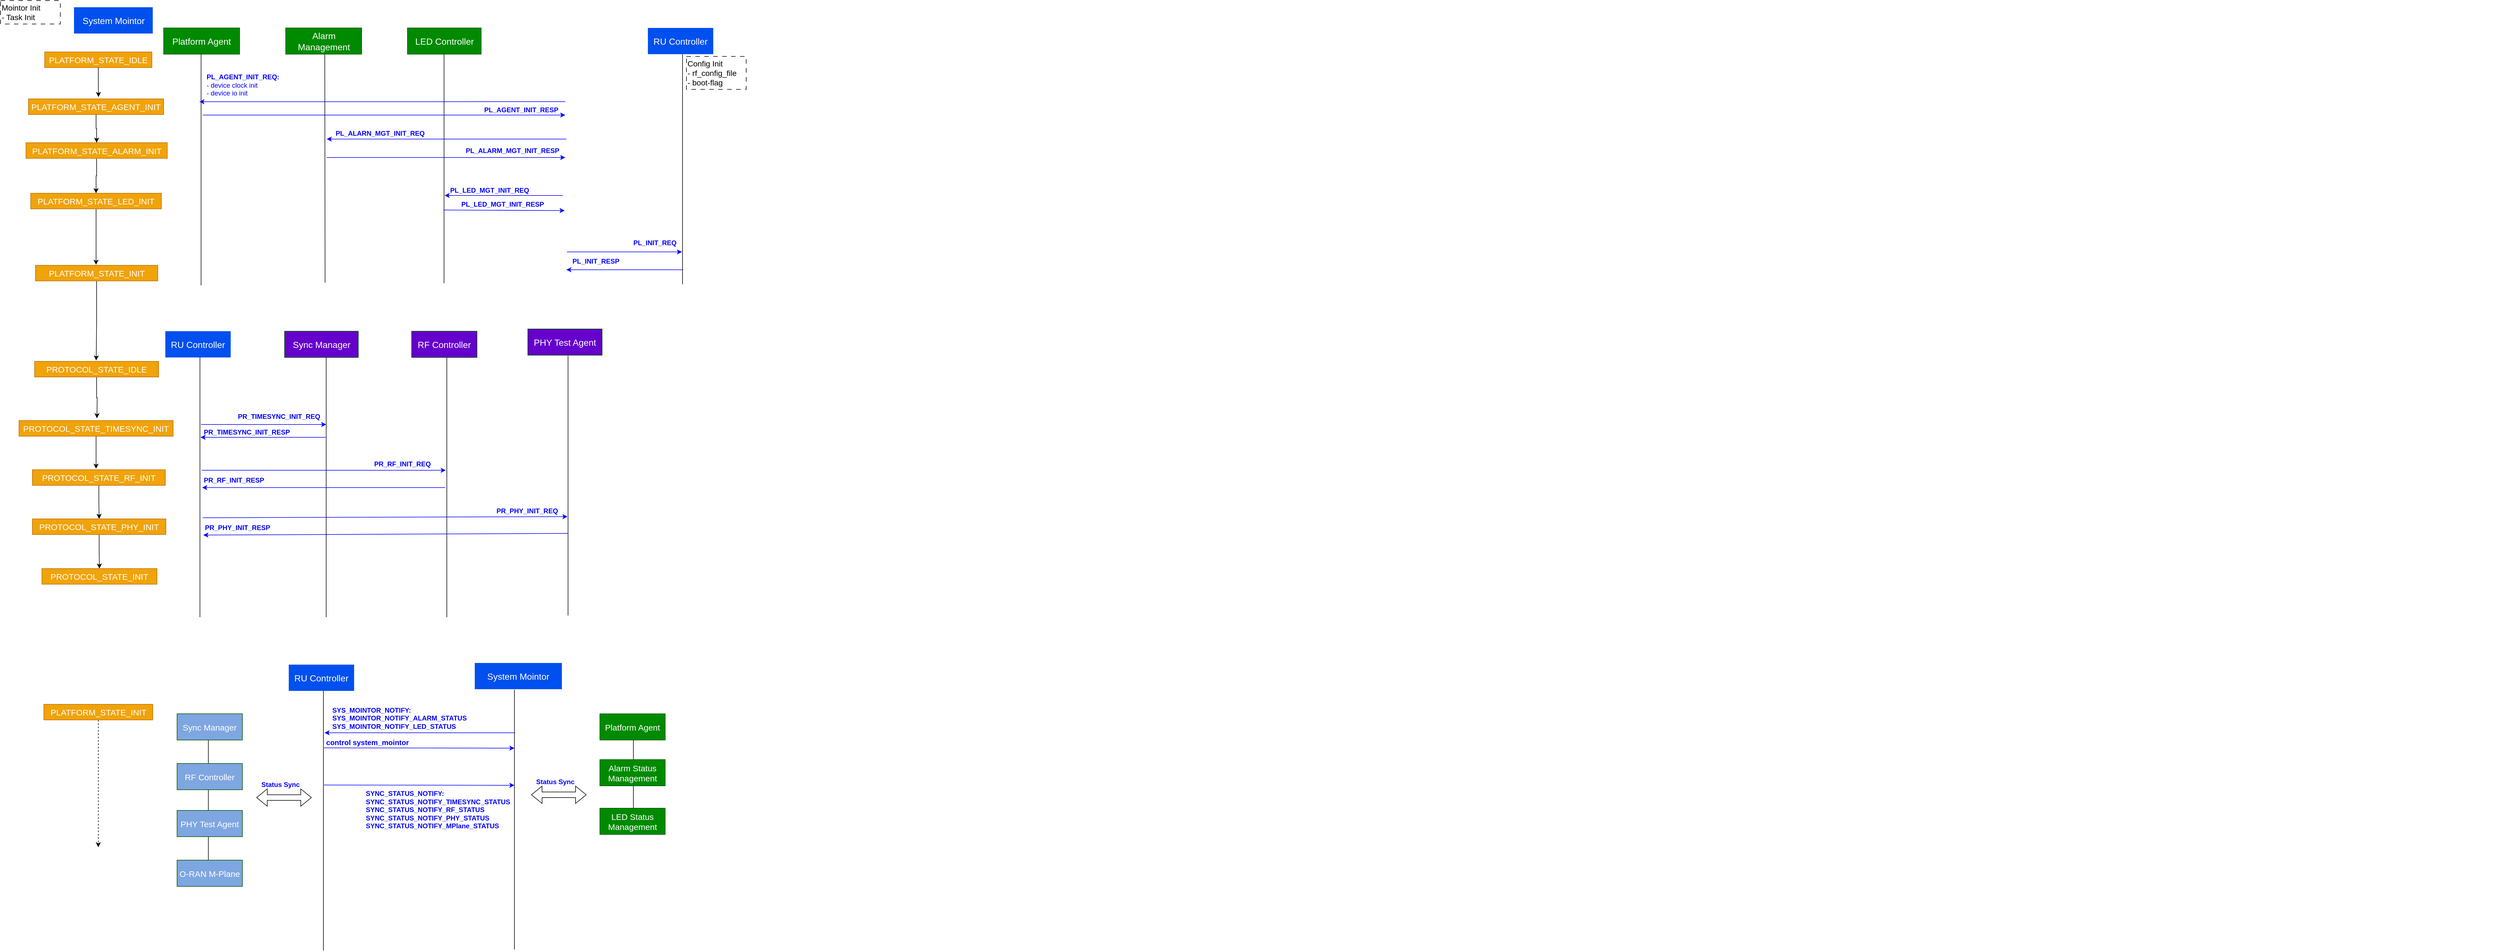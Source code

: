 <mxfile version="26.2.14">
  <diagram id="C5RBs43oDa-KdzZeNtuy" name="Page-1">
    <mxGraphModel dx="1794" dy="725" grid="0" gridSize="10" guides="1" tooltips="1" connect="1" arrows="1" fold="1" page="0" pageScale="1" pageWidth="827" pageHeight="1169" math="0" shadow="0">
      <root>
        <mxCell id="WIyWlLk6GJQsqaUBKTNV-0" />
        <mxCell id="WIyWlLk6GJQsqaUBKTNV-1" parent="WIyWlLk6GJQsqaUBKTNV-0" />
        <mxCell id="R7NFQL8OenFDBhiJxI_t-127" value="" style="endArrow=none;html=1;rounded=0;" edge="1" parent="WIyWlLk6GJQsqaUBKTNV-1">
          <mxGeometry width="50" height="50" relative="1" as="geometry">
            <mxPoint x="1062" y="1514" as="sourcePoint" />
            <mxPoint x="1062" y="1319" as="targetPoint" />
          </mxGeometry>
        </mxCell>
        <mxCell id="R7NFQL8OenFDBhiJxI_t-121" value="" style="endArrow=none;html=1;rounded=0;" edge="1" parent="WIyWlLk6GJQsqaUBKTNV-1">
          <mxGeometry width="50" height="50" relative="1" as="geometry">
            <mxPoint x="301" y="1612" as="sourcePoint" />
            <mxPoint x="301" y="1362" as="targetPoint" />
          </mxGeometry>
        </mxCell>
        <mxCell id="R7NFQL8OenFDBhiJxI_t-0" value="LED Controller" style="rounded=0;whiteSpace=wrap;html=1;fillColor=#008a00;fontColor=#ffffff;strokeColor=#005700;fontSize=16;" vertex="1" parent="WIyWlLk6GJQsqaUBKTNV-1">
          <mxGeometry x="657.5" y="89" width="132" height="47" as="geometry" />
        </mxCell>
        <mxCell id="R7NFQL8OenFDBhiJxI_t-2" value="System Mointor" style="rounded=0;whiteSpace=wrap;html=1;fillColor=#0050ef;fontColor=#ffffff;strokeColor=none;fontSize=16;" vertex="1" parent="WIyWlLk6GJQsqaUBKTNV-1">
          <mxGeometry x="60.5" y="52" width="141" height="47" as="geometry" />
        </mxCell>
        <mxCell id="R7NFQL8OenFDBhiJxI_t-3" value="Alarm Management" style="rounded=0;whiteSpace=wrap;html=1;fillColor=#008a00;fontColor=#ffffff;strokeColor=#005700;fontSize=16;" vertex="1" parent="WIyWlLk6GJQsqaUBKTNV-1">
          <mxGeometry x="439.5" y="89" width="136" height="47" as="geometry" />
        </mxCell>
        <mxCell id="R7NFQL8OenFDBhiJxI_t-4" value="Platform Agent" style="rounded=0;whiteSpace=wrap;html=1;fillColor=#008a00;fontColor=#ffffff;strokeColor=#005700;fontSize=16;" vertex="1" parent="WIyWlLk6GJQsqaUBKTNV-1">
          <mxGeometry x="221" y="89" width="136" height="47" as="geometry" />
        </mxCell>
        <mxCell id="R7NFQL8OenFDBhiJxI_t-5" value="" style="endArrow=none;html=1;rounded=0;" edge="1" parent="WIyWlLk6GJQsqaUBKTNV-1">
          <mxGeometry width="50" height="50" relative="1" as="geometry">
            <mxPoint x="288" y="550" as="sourcePoint" />
            <mxPoint x="288" y="136" as="targetPoint" />
          </mxGeometry>
        </mxCell>
        <mxCell id="R7NFQL8OenFDBhiJxI_t-6" value="" style="endArrow=none;html=1;rounded=0;" edge="1" parent="WIyWlLk6GJQsqaUBKTNV-1">
          <mxGeometry width="50" height="50" relative="1" as="geometry">
            <mxPoint x="510" y="545" as="sourcePoint" />
            <mxPoint x="509.5" y="136" as="targetPoint" />
          </mxGeometry>
        </mxCell>
        <mxCell id="R7NFQL8OenFDBhiJxI_t-7" value="" style="endArrow=none;html=1;rounded=0;" edge="1" parent="WIyWlLk6GJQsqaUBKTNV-1">
          <mxGeometry width="50" height="50" relative="1" as="geometry">
            <mxPoint x="723" y="546" as="sourcePoint" />
            <mxPoint x="723" y="136" as="targetPoint" />
          </mxGeometry>
        </mxCell>
        <mxCell id="R7NFQL8OenFDBhiJxI_t-9" value="&lt;font&gt;PLATFORM_STATE_IDLE&lt;/font&gt;" style="rounded=0;whiteSpace=wrap;html=1;fillColor=#f0a30a;fontColor=#FFFFFF;strokeColor=#BD7000;fontSize=15;" vertex="1" parent="WIyWlLk6GJQsqaUBKTNV-1">
          <mxGeometry x="8" y="132" width="192" height="28" as="geometry" />
        </mxCell>
        <mxCell id="R7NFQL8OenFDBhiJxI_t-11" value="" style="endArrow=classic;html=1;rounded=0;strokeColor=#0000FF;" edge="1" parent="WIyWlLk6GJQsqaUBKTNV-1">
          <mxGeometry width="50" height="50" relative="1" as="geometry">
            <mxPoint x="940" y="221" as="sourcePoint" />
            <mxPoint x="285" y="221.17" as="targetPoint" />
          </mxGeometry>
        </mxCell>
        <mxCell id="R7NFQL8OenFDBhiJxI_t-12" value="PL_AGENT_INIT_RESP" style="text;strokeColor=none;fillColor=none;html=1;fontSize=12;fontStyle=1;verticalAlign=middle;align=left;fontColor=#0000FF;" vertex="1" parent="WIyWlLk6GJQsqaUBKTNV-1">
          <mxGeometry x="793" y="227" width="141" height="17" as="geometry" />
        </mxCell>
        <mxCell id="R7NFQL8OenFDBhiJxI_t-13" value="" style="endArrow=classic;html=1;rounded=0;strokeColor=#0000FF;" edge="1" parent="WIyWlLk6GJQsqaUBKTNV-1">
          <mxGeometry width="50" height="50" relative="1" as="geometry">
            <mxPoint x="291" y="245" as="sourcePoint" />
            <mxPoint x="940" y="245" as="targetPoint" />
          </mxGeometry>
        </mxCell>
        <mxCell id="R7NFQL8OenFDBhiJxI_t-14" value="&lt;div&gt;&lt;br&gt;&lt;/div&gt;PL_AGENT_INIT_REQ:&lt;br&gt;&lt;span style=&quot;font-weight: normal;&quot;&gt;- device clock init&lt;br&gt;- device io init&lt;/span&gt;" style="text;strokeColor=none;fillColor=none;html=1;fontSize=12;fontStyle=1;verticalAlign=middle;align=left;fontColor=#0000FF;" vertex="1" parent="WIyWlLk6GJQsqaUBKTNV-1">
          <mxGeometry x="296" y="160" width="77" height="47" as="geometry" />
        </mxCell>
        <mxCell id="R7NFQL8OenFDBhiJxI_t-16" value="" style="endArrow=classic;html=1;rounded=0;strokeColor=#0000FF;" edge="1" parent="WIyWlLk6GJQsqaUBKTNV-1">
          <mxGeometry width="50" height="50" relative="1" as="geometry">
            <mxPoint x="942" y="288" as="sourcePoint" />
            <mxPoint x="513" y="288" as="targetPoint" />
          </mxGeometry>
        </mxCell>
        <mxCell id="R7NFQL8OenFDBhiJxI_t-17" value="" style="endArrow=classic;html=1;rounded=0;strokeColor=#0000FF;" edge="1" parent="WIyWlLk6GJQsqaUBKTNV-1">
          <mxGeometry width="50" height="50" relative="1" as="geometry">
            <mxPoint x="513" y="321" as="sourcePoint" />
            <mxPoint x="940" y="321" as="targetPoint" />
          </mxGeometry>
        </mxCell>
        <mxCell id="R7NFQL8OenFDBhiJxI_t-18" value="PL_ALARN_MGT_INIT_REQ" style="text;strokeColor=none;fillColor=none;html=1;fontSize=12;fontStyle=1;verticalAlign=middle;align=left;fontColor=#0000FF;" vertex="1" parent="WIyWlLk6GJQsqaUBKTNV-1">
          <mxGeometry x="527" y="264" width="191" height="28" as="geometry" />
        </mxCell>
        <mxCell id="R7NFQL8OenFDBhiJxI_t-19" value="PL_ALARM_MGT_INIT_RESP" style="text;strokeColor=none;fillColor=none;html=1;fontSize=12;fontStyle=1;verticalAlign=middle;align=left;fontColor=#0000FF;" vertex="1" parent="WIyWlLk6GJQsqaUBKTNV-1">
          <mxGeometry x="760" y="300" width="170" height="17" as="geometry" />
        </mxCell>
        <mxCell id="R7NFQL8OenFDBhiJxI_t-22" value="" style="endArrow=classic;html=1;rounded=0;strokeColor=#0000FF;" edge="1" parent="WIyWlLk6GJQsqaUBKTNV-1">
          <mxGeometry width="50" height="50" relative="1" as="geometry">
            <mxPoint x="936" y="389" as="sourcePoint" />
            <mxPoint x="724" y="389" as="targetPoint" />
          </mxGeometry>
        </mxCell>
        <mxCell id="R7NFQL8OenFDBhiJxI_t-23" value="" style="endArrow=classic;html=1;rounded=0;strokeColor=#0000FF;" edge="1" parent="WIyWlLk6GJQsqaUBKTNV-1">
          <mxGeometry width="50" height="50" relative="1" as="geometry">
            <mxPoint x="722" y="415" as="sourcePoint" />
            <mxPoint x="939" y="416" as="targetPoint" />
          </mxGeometry>
        </mxCell>
        <mxCell id="R7NFQL8OenFDBhiJxI_t-24" value="PL_LED_MGT_INIT_REQ" style="text;strokeColor=none;fillColor=none;html=1;fontSize=12;fontStyle=1;verticalAlign=middle;align=left;fontColor=#0000FF;" vertex="1" parent="WIyWlLk6GJQsqaUBKTNV-1">
          <mxGeometry x="732" y="366" width="191" height="28" as="geometry" />
        </mxCell>
        <mxCell id="R7NFQL8OenFDBhiJxI_t-25" value="PL_LED_MGT_INIT_RESP" style="text;strokeColor=none;fillColor=none;html=1;fontSize=12;fontStyle=1;verticalAlign=middle;align=left;fontColor=#0000FF;" vertex="1" parent="WIyWlLk6GJQsqaUBKTNV-1">
          <mxGeometry x="751.5" y="396" width="170" height="17" as="geometry" />
        </mxCell>
        <mxCell id="R7NFQL8OenFDBhiJxI_t-148" style="edgeStyle=orthogonalEdgeStyle;rounded=0;orthogonalLoop=1;jettySize=auto;html=1;exitX=0.5;exitY=1;exitDx=0;exitDy=0;entryX=0.5;entryY=0;entryDx=0;entryDy=0;" edge="1" parent="WIyWlLk6GJQsqaUBKTNV-1" source="R7NFQL8OenFDBhiJxI_t-26" target="R7NFQL8OenFDBhiJxI_t-27">
          <mxGeometry relative="1" as="geometry" />
        </mxCell>
        <mxCell id="R7NFQL8OenFDBhiJxI_t-26" value="&lt;font&gt;PLATFORM_STATE_ALARM_INIT&lt;/font&gt;" style="rounded=0;whiteSpace=wrap;html=1;fillColor=#f0a30a;fontColor=#FFFFFF;strokeColor=#BD7000;fontSize=15;" vertex="1" parent="WIyWlLk6GJQsqaUBKTNV-1">
          <mxGeometry x="-25.5" y="294.5" width="253" height="28" as="geometry" />
        </mxCell>
        <mxCell id="R7NFQL8OenFDBhiJxI_t-149" style="edgeStyle=orthogonalEdgeStyle;rounded=0;orthogonalLoop=1;jettySize=auto;html=1;exitX=0.5;exitY=1;exitDx=0;exitDy=0;" edge="1" parent="WIyWlLk6GJQsqaUBKTNV-1" source="R7NFQL8OenFDBhiJxI_t-27">
          <mxGeometry relative="1" as="geometry">
            <mxPoint x="100" y="513.051" as="targetPoint" />
          </mxGeometry>
        </mxCell>
        <mxCell id="R7NFQL8OenFDBhiJxI_t-27" value="&lt;font&gt;PLATFORM_STATE_LED_INIT&lt;/font&gt;" style="rounded=0;whiteSpace=wrap;html=1;fillColor=#f0a30a;fontColor=#FFFFFF;strokeColor=#BD7000;fontSize=15;" vertex="1" parent="WIyWlLk6GJQsqaUBKTNV-1">
          <mxGeometry x="-17" y="385" width="234" height="28" as="geometry" />
        </mxCell>
        <mxCell id="R7NFQL8OenFDBhiJxI_t-29" value="RU Controller" style="rounded=0;whiteSpace=wrap;html=1;fillColor=#0050ef;fontColor=#ffffff;strokeColor=none;fontSize=16;" vertex="1" parent="WIyWlLk6GJQsqaUBKTNV-1">
          <mxGeometry x="1088" y="89" width="117" height="47" as="geometry" />
        </mxCell>
        <mxCell id="R7NFQL8OenFDBhiJxI_t-153" style="edgeStyle=orthogonalEdgeStyle;rounded=0;orthogonalLoop=1;jettySize=auto;html=1;exitX=0.5;exitY=1;exitDx=0;exitDy=0;" edge="1" parent="WIyWlLk6GJQsqaUBKTNV-1" source="R7NFQL8OenFDBhiJxI_t-30">
          <mxGeometry relative="1" as="geometry">
            <mxPoint x="100" y="878.18" as="targetPoint" />
          </mxGeometry>
        </mxCell>
        <mxCell id="R7NFQL8OenFDBhiJxI_t-30" value="&lt;font&gt;PROTOCOL_STATE_TIMESYNC_INIT&lt;/font&gt;" style="rounded=0;whiteSpace=wrap;html=1;fillColor=#f0a30a;fontColor=#FFFFFF;strokeColor=#BD7000;fontSize=15;" vertex="1" parent="WIyWlLk6GJQsqaUBKTNV-1">
          <mxGeometry x="-38" y="792" width="276" height="28" as="geometry" />
        </mxCell>
        <mxCell id="R7NFQL8OenFDBhiJxI_t-32" value="" style="endArrow=classic;html=1;rounded=0;strokeColor=#0000FF;" edge="1" parent="WIyWlLk6GJQsqaUBKTNV-1">
          <mxGeometry width="50" height="50" relative="1" as="geometry">
            <mxPoint x="943" y="490" as="sourcePoint" />
            <mxPoint x="1149" y="490" as="targetPoint" />
          </mxGeometry>
        </mxCell>
        <mxCell id="R7NFQL8OenFDBhiJxI_t-33" value="" style="endArrow=none;html=1;rounded=0;" edge="1" parent="WIyWlLk6GJQsqaUBKTNV-1">
          <mxGeometry width="50" height="50" relative="1" as="geometry">
            <mxPoint x="1150" y="548" as="sourcePoint" />
            <mxPoint x="1150" y="136" as="targetPoint" />
          </mxGeometry>
        </mxCell>
        <mxCell id="R7NFQL8OenFDBhiJxI_t-34" value="PL_INIT_REQ" style="text;strokeColor=none;fillColor=none;html=1;fontSize=12;fontStyle=1;verticalAlign=middle;align=left;fontColor=#0000FF;" vertex="1" parent="WIyWlLk6GJQsqaUBKTNV-1">
          <mxGeometry x="1060" y="467" width="106" height="14" as="geometry" />
        </mxCell>
        <mxCell id="R7NFQL8OenFDBhiJxI_t-36" value="" style="endArrow=classic;html=1;rounded=0;strokeColor=#0000FF;" edge="1" parent="WIyWlLk6GJQsqaUBKTNV-1">
          <mxGeometry width="50" height="50" relative="1" as="geometry">
            <mxPoint x="1151" y="522" as="sourcePoint" />
            <mxPoint x="942" y="522" as="targetPoint" />
          </mxGeometry>
        </mxCell>
        <mxCell id="R7NFQL8OenFDBhiJxI_t-37" value="PL_INIT_RESP" style="text;strokeColor=none;fillColor=none;html=1;fontSize=12;fontStyle=1;verticalAlign=middle;align=left;fontColor=#0000FF;" vertex="1" parent="WIyWlLk6GJQsqaUBKTNV-1">
          <mxGeometry x="951" y="500" width="106" height="14" as="geometry" />
        </mxCell>
        <mxCell id="R7NFQL8OenFDBhiJxI_t-38" value="RU Controller" style="rounded=0;whiteSpace=wrap;html=1;fillColor=#0050ef;fontColor=#ffffff;strokeColor=none;fontSize=16;" vertex="1" parent="WIyWlLk6GJQsqaUBKTNV-1">
          <mxGeometry x="224" y="632" width="117" height="47" as="geometry" />
        </mxCell>
        <mxCell id="R7NFQL8OenFDBhiJxI_t-39" value="" style="endArrow=none;html=1;rounded=0;" edge="1" parent="WIyWlLk6GJQsqaUBKTNV-1">
          <mxGeometry width="50" height="50" relative="1" as="geometry">
            <mxPoint x="286" y="1144" as="sourcePoint" />
            <mxPoint x="286" y="679" as="targetPoint" />
          </mxGeometry>
        </mxCell>
        <mxCell id="R7NFQL8OenFDBhiJxI_t-44" value="Sync Manager" style="rounded=0;whiteSpace=wrap;html=1;fillColor=#6600CC;fontColor=#ffffff;strokeColor=#005700;fontSize=16;" vertex="1" parent="WIyWlLk6GJQsqaUBKTNV-1">
          <mxGeometry x="437.5" y="632" width="132" height="47" as="geometry" />
        </mxCell>
        <mxCell id="R7NFQL8OenFDBhiJxI_t-45" value="" style="endArrow=none;html=1;rounded=0;" edge="1" parent="WIyWlLk6GJQsqaUBKTNV-1">
          <mxGeometry width="50" height="50" relative="1" as="geometry">
            <mxPoint x="512" y="1144" as="sourcePoint" />
            <mxPoint x="512" y="679" as="targetPoint" />
          </mxGeometry>
        </mxCell>
        <mxCell id="R7NFQL8OenFDBhiJxI_t-47" value="RF Controller" style="rounded=0;whiteSpace=wrap;html=1;fillColor=#6600CC;fontColor=#ffffff;strokeColor=#005700;fontSize=16;" vertex="1" parent="WIyWlLk6GJQsqaUBKTNV-1">
          <mxGeometry x="665" y="632" width="117" height="47" as="geometry" />
        </mxCell>
        <mxCell id="R7NFQL8OenFDBhiJxI_t-48" value="" style="endArrow=none;html=1;rounded=0;" edge="1" parent="WIyWlLk6GJQsqaUBKTNV-1">
          <mxGeometry width="50" height="50" relative="1" as="geometry">
            <mxPoint x="728" y="1144" as="sourcePoint" />
            <mxPoint x="728" y="679" as="targetPoint" />
          </mxGeometry>
        </mxCell>
        <mxCell id="R7NFQL8OenFDBhiJxI_t-51" value="PHY Test Agent" style="rounded=0;whiteSpace=wrap;html=1;fillColor=#6600CC;fontColor=#ffffff;strokeColor=#005700;fontSize=16;" vertex="1" parent="WIyWlLk6GJQsqaUBKTNV-1">
          <mxGeometry x="873" y="628" width="133" height="47" as="geometry" />
        </mxCell>
        <mxCell id="R7NFQL8OenFDBhiJxI_t-52" value="" style="endArrow=none;html=1;rounded=0;" edge="1" parent="WIyWlLk6GJQsqaUBKTNV-1">
          <mxGeometry width="50" height="50" relative="1" as="geometry">
            <mxPoint x="945" y="1141" as="sourcePoint" />
            <mxPoint x="945" y="676" as="targetPoint" />
          </mxGeometry>
        </mxCell>
        <mxCell id="R7NFQL8OenFDBhiJxI_t-53" value="System Mointor" style="rounded=0;whiteSpace=wrap;html=1;fillColor=#0050ef;fontColor=#ffffff;strokeColor=none;fontSize=16;" vertex="1" parent="WIyWlLk6GJQsqaUBKTNV-1">
          <mxGeometry x="778" y="1226" width="156" height="47" as="geometry" />
        </mxCell>
        <mxCell id="R7NFQL8OenFDBhiJxI_t-54" value="" style="endArrow=classic;html=1;rounded=0;strokeColor=#0000FF;" edge="1" parent="WIyWlLk6GJQsqaUBKTNV-1">
          <mxGeometry width="50" height="50" relative="1" as="geometry">
            <mxPoint x="288" y="799" as="sourcePoint" />
            <mxPoint x="512" y="799" as="targetPoint" />
          </mxGeometry>
        </mxCell>
        <mxCell id="R7NFQL8OenFDBhiJxI_t-55" value="PR_TIMESYNC_INIT_REQ" style="text;strokeColor=none;fillColor=none;html=1;fontSize=12;fontStyle=1;verticalAlign=middle;align=left;fontColor=#0000FF;" vertex="1" parent="WIyWlLk6GJQsqaUBKTNV-1">
          <mxGeometry x="352" y="771" width="191" height="28" as="geometry" />
        </mxCell>
        <mxCell id="R7NFQL8OenFDBhiJxI_t-143" style="edgeStyle=orthogonalEdgeStyle;rounded=0;orthogonalLoop=1;jettySize=auto;html=1;exitX=0.5;exitY=1;exitDx=0;exitDy=0;" edge="1" parent="WIyWlLk6GJQsqaUBKTNV-1" source="R7NFQL8OenFDBhiJxI_t-56">
          <mxGeometry relative="1" as="geometry">
            <mxPoint x="100.235" y="684.412" as="targetPoint" />
          </mxGeometry>
        </mxCell>
        <mxCell id="R7NFQL8OenFDBhiJxI_t-56" value="&lt;font&gt;PLATFORM_STATE_INIT&lt;/font&gt;" style="rounded=0;whiteSpace=wrap;html=1;fillColor=#f0a30a;fontColor=#FFFFFF;strokeColor=#BD7000;fontSize=15;" vertex="1" parent="WIyWlLk6GJQsqaUBKTNV-1">
          <mxGeometry x="-8.5" y="514" width="219" height="28" as="geometry" />
        </mxCell>
        <mxCell id="R7NFQL8OenFDBhiJxI_t-60" value="" style="endArrow=classic;html=1;rounded=0;strokeColor=#0000FF;" edge="1" parent="WIyWlLk6GJQsqaUBKTNV-1">
          <mxGeometry width="50" height="50" relative="1" as="geometry">
            <mxPoint x="511" y="822" as="sourcePoint" />
            <mxPoint x="287" y="822" as="targetPoint" />
          </mxGeometry>
        </mxCell>
        <mxCell id="R7NFQL8OenFDBhiJxI_t-61" value="PR_TIMESYNC_INIT_RESP" style="text;strokeColor=none;fillColor=none;html=1;fontSize=12;fontStyle=1;verticalAlign=middle;align=left;fontColor=#0000FF;" vertex="1" parent="WIyWlLk6GJQsqaUBKTNV-1">
          <mxGeometry x="291" y="799" width="191" height="28" as="geometry" />
        </mxCell>
        <mxCell id="R7NFQL8OenFDBhiJxI_t-66" value="" style="endArrow=classic;html=1;rounded=0;strokeColor=#0000FF;" edge="1" parent="WIyWlLk6GJQsqaUBKTNV-1">
          <mxGeometry width="50" height="50" relative="1" as="geometry">
            <mxPoint x="289" y="881" as="sourcePoint" />
            <mxPoint x="726" y="881" as="targetPoint" />
          </mxGeometry>
        </mxCell>
        <mxCell id="R7NFQL8OenFDBhiJxI_t-67" value="PR_RF_INIT_REQ" style="text;strokeColor=none;fillColor=none;html=1;fontSize=12;fontStyle=1;verticalAlign=middle;align=left;fontColor=#0000FF;" vertex="1" parent="WIyWlLk6GJQsqaUBKTNV-1">
          <mxGeometry x="596" y="862" width="114" height="15" as="geometry" />
        </mxCell>
        <mxCell id="R7NFQL8OenFDBhiJxI_t-68" value="" style="endArrow=classic;html=1;rounded=0;strokeColor=#0000FF;" edge="1" parent="WIyWlLk6GJQsqaUBKTNV-1">
          <mxGeometry width="50" height="50" relative="1" as="geometry">
            <mxPoint x="725" y="912" as="sourcePoint" />
            <mxPoint x="290" y="912" as="targetPoint" />
          </mxGeometry>
        </mxCell>
        <mxCell id="R7NFQL8OenFDBhiJxI_t-69" value="PR_RF_INIT_RESP" style="text;strokeColor=none;fillColor=none;html=1;fontSize=12;fontStyle=1;verticalAlign=middle;align=left;fontColor=#0000FF;" vertex="1" parent="WIyWlLk6GJQsqaUBKTNV-1">
          <mxGeometry x="291" y="885" width="191" height="28" as="geometry" />
        </mxCell>
        <mxCell id="R7NFQL8OenFDBhiJxI_t-154" style="edgeStyle=orthogonalEdgeStyle;rounded=0;orthogonalLoop=1;jettySize=auto;html=1;exitX=0.5;exitY=1;exitDx=0;exitDy=0;entryX=0.5;entryY=0;entryDx=0;entryDy=0;" edge="1" parent="WIyWlLk6GJQsqaUBKTNV-1" source="R7NFQL8OenFDBhiJxI_t-70" target="R7NFQL8OenFDBhiJxI_t-71">
          <mxGeometry relative="1" as="geometry" />
        </mxCell>
        <mxCell id="R7NFQL8OenFDBhiJxI_t-70" value="&lt;font&gt;PROTOCOL_STATE_RF_INIT&lt;/font&gt;" style="rounded=0;whiteSpace=wrap;html=1;fillColor=#f0a30a;fontColor=#FFFFFF;strokeColor=#BD7000;fontSize=15;" vertex="1" parent="WIyWlLk6GJQsqaUBKTNV-1">
          <mxGeometry x="-14" y="880" width="238" height="28" as="geometry" />
        </mxCell>
        <mxCell id="R7NFQL8OenFDBhiJxI_t-88" style="edgeStyle=orthogonalEdgeStyle;rounded=0;orthogonalLoop=1;jettySize=auto;html=1;exitX=0.5;exitY=1;exitDx=0;exitDy=0;entryX=0.5;entryY=0;entryDx=0;entryDy=0;" edge="1" parent="WIyWlLk6GJQsqaUBKTNV-1" source="R7NFQL8OenFDBhiJxI_t-71" target="R7NFQL8OenFDBhiJxI_t-83">
          <mxGeometry relative="1" as="geometry" />
        </mxCell>
        <mxCell id="R7NFQL8OenFDBhiJxI_t-71" value="&lt;font&gt;PROTOCOL_STATE_PHY_INIT&lt;/font&gt;" style="rounded=0;whiteSpace=wrap;html=1;fillColor=#f0a30a;fontColor=#FFFFFF;strokeColor=#BD7000;fontSize=15;" vertex="1" parent="WIyWlLk6GJQsqaUBKTNV-1">
          <mxGeometry x="-14" y="968" width="239" height="28" as="geometry" />
        </mxCell>
        <mxCell id="R7NFQL8OenFDBhiJxI_t-150" style="edgeStyle=orthogonalEdgeStyle;rounded=0;orthogonalLoop=1;jettySize=auto;html=1;exitX=0.5;exitY=1;exitDx=0;exitDy=0;entryX=0.5;entryY=0;entryDx=0;entryDy=0;" edge="1" parent="WIyWlLk6GJQsqaUBKTNV-1" source="R7NFQL8OenFDBhiJxI_t-72" target="R7NFQL8OenFDBhiJxI_t-26">
          <mxGeometry relative="1" as="geometry" />
        </mxCell>
        <mxCell id="R7NFQL8OenFDBhiJxI_t-72" value="&lt;font&gt;PLATFORM_STATE_AGENT_INIT&lt;/font&gt;" style="rounded=0;whiteSpace=wrap;html=1;fillColor=#f0a30a;fontColor=#FFFFFF;strokeColor=#BD7000;fontSize=15;" vertex="1" parent="WIyWlLk6GJQsqaUBKTNV-1">
          <mxGeometry x="-21" y="216" width="242" height="28" as="geometry" />
        </mxCell>
        <mxCell id="R7NFQL8OenFDBhiJxI_t-76" value="Config Init&lt;br&gt;- rf_config_file&lt;br&gt;- boot-flag" style="rounded=0;whiteSpace=wrap;html=1;fillColor=default;fontColor=#000000;strokeColor=default;fontSize=14;align=left;dashed=1;dashPattern=8 8;" vertex="1" parent="WIyWlLk6GJQsqaUBKTNV-1">
          <mxGeometry x="1157" y="140" width="107" height="59" as="geometry" />
        </mxCell>
        <mxCell id="R7NFQL8OenFDBhiJxI_t-77" value="Mointor Init&lt;br&gt;- Task Init" style="rounded=0;whiteSpace=wrap;html=1;fillColor=default;fontColor=#000000;strokeColor=default;fontSize=14;align=left;dashed=1;dashPattern=8 8;" vertex="1" parent="WIyWlLk6GJQsqaUBKTNV-1">
          <mxGeometry x="-71" y="40" width="107" height="42" as="geometry" />
        </mxCell>
        <mxCell id="R7NFQL8OenFDBhiJxI_t-78" value="" style="endArrow=classic;html=1;rounded=0;strokeColor=#0000FF;" edge="1" parent="WIyWlLk6GJQsqaUBKTNV-1">
          <mxGeometry width="50" height="50" relative="1" as="geometry">
            <mxPoint x="291" y="966" as="sourcePoint" />
            <mxPoint x="944" y="964" as="targetPoint" />
          </mxGeometry>
        </mxCell>
        <mxCell id="R7NFQL8OenFDBhiJxI_t-79" value="PR_PHY_INIT_REQ" style="text;strokeColor=none;fillColor=none;html=1;fontSize=12;fontStyle=1;verticalAlign=middle;align=left;fontColor=#0000FF;" vertex="1" parent="WIyWlLk6GJQsqaUBKTNV-1">
          <mxGeometry x="815" y="940" width="191" height="28" as="geometry" />
        </mxCell>
        <mxCell id="R7NFQL8OenFDBhiJxI_t-80" value="" style="endArrow=classic;html=1;rounded=0;strokeColor=#0000FF;" edge="1" parent="WIyWlLk6GJQsqaUBKTNV-1">
          <mxGeometry width="50" height="50" relative="1" as="geometry">
            <mxPoint x="945" y="994" as="sourcePoint" />
            <mxPoint x="292" y="997" as="targetPoint" />
          </mxGeometry>
        </mxCell>
        <mxCell id="R7NFQL8OenFDBhiJxI_t-81" value="PR_PHY_INIT_RESP" style="text;strokeColor=none;fillColor=none;html=1;fontSize=12;fontStyle=1;verticalAlign=middle;align=left;fontColor=#0000FF;" vertex="1" parent="WIyWlLk6GJQsqaUBKTNV-1">
          <mxGeometry x="293" y="970" width="191" height="28" as="geometry" />
        </mxCell>
        <mxCell id="R7NFQL8OenFDBhiJxI_t-83" value="&lt;font&gt;PROTOCOL_STATE_INIT&lt;/font&gt;" style="rounded=0;whiteSpace=wrap;html=1;fillColor=#f0a30a;fontColor=#FFFFFF;strokeColor=#BD7000;fontSize=15;" vertex="1" parent="WIyWlLk6GJQsqaUBKTNV-1">
          <mxGeometry x="3" y="1057" width="206" height="28" as="geometry" />
        </mxCell>
        <mxCell id="R7NFQL8OenFDBhiJxI_t-92" value="SYS_MOINTOR_NOTIFY:&lt;br&gt;SYS_MOINTOR_NOTIFY_ALARM_STATUS&lt;br&gt;SYS_MOINTOR_NOTIFY_LED_STATUS&lt;br&gt;&lt;span style=&quot;color: rgba(0, 0, 0, 0); font-family: monospace; font-weight: 400;&quot;&gt;%3CmxGraphModel%3E%3Croot%3E%3CmxCell%20id%3D%220%22%2F%3E%3CmxCell%20id%3D%221%22%20parent%3D%220%22%2F%3E%3CmxCell%20id%3D%222%22%20value%3D%22PL_ALARM_NOTIFY%22%20style%3D%22text%3BstrokeColor%3Dnone%3BfillColor%3Dnone%3Bhtml%3D1%3BfontSize%3D12%3BfontStyle%3D1%3BverticalAlign%3Dmiddle%3Balign%3Dleft%3BfontColor%3D%230000FF%3B%22%20vertex%3D%221%22%20parent%3D%221%22%3E%3CmxGeometry%20x%3D%22288%22%20y%3D%221036%22%20width%3D%22191%22%20height%3D%2228%22%20as%3D%22geometry%22%2F%3E%3C%2FmxCell%3E%3C%2Froot%3E%3C%2FmxGraphModel%3&lt;/span&gt;" style="text;strokeColor=none;fillColor=none;html=1;fontSize=12;fontStyle=1;verticalAlign=middle;align=left;fontColor=#0000FF;" vertex="1" parent="WIyWlLk6GJQsqaUBKTNV-1">
          <mxGeometry x="521" y="1309" width="153" height="45" as="geometry" />
        </mxCell>
        <mxCell id="R7NFQL8OenFDBhiJxI_t-155" style="edgeStyle=orthogonalEdgeStyle;rounded=0;orthogonalLoop=1;jettySize=auto;html=1;exitX=0.5;exitY=1;exitDx=0;exitDy=0;" edge="1" parent="WIyWlLk6GJQsqaUBKTNV-1" source="R7NFQL8OenFDBhiJxI_t-95">
          <mxGeometry relative="1" as="geometry">
            <mxPoint x="101.538" y="787.923" as="targetPoint" />
          </mxGeometry>
        </mxCell>
        <mxCell id="R7NFQL8OenFDBhiJxI_t-95" value="&lt;font&gt;PROTOCOL_STATE_IDLE&lt;/font&gt;" style="rounded=0;whiteSpace=wrap;html=1;fillColor=#f0a30a;fontColor=#FFFFFF;strokeColor=#BD7000;fontSize=15;" vertex="1" parent="WIyWlLk6GJQsqaUBKTNV-1">
          <mxGeometry x="-10" y="686" width="222" height="28" as="geometry" />
        </mxCell>
        <mxCell id="R7NFQL8OenFDBhiJxI_t-98" value="RU Controller" style="rounded=0;whiteSpace=wrap;html=1;fillColor=#0050ef;fontColor=#ffffff;strokeColor=none;fontSize=16;" vertex="1" parent="WIyWlLk6GJQsqaUBKTNV-1">
          <mxGeometry x="445" y="1229" width="117" height="47" as="geometry" />
        </mxCell>
        <mxCell id="R7NFQL8OenFDBhiJxI_t-99" value="" style="endArrow=none;html=1;rounded=0;" edge="1" parent="WIyWlLk6GJQsqaUBKTNV-1">
          <mxGeometry width="50" height="50" relative="1" as="geometry">
            <mxPoint x="507" y="1741" as="sourcePoint" />
            <mxPoint x="507" y="1276" as="targetPoint" />
          </mxGeometry>
        </mxCell>
        <mxCell id="R7NFQL8OenFDBhiJxI_t-100" style="edgeStyle=orthogonalEdgeStyle;rounded=0;orthogonalLoop=1;jettySize=auto;html=1;exitX=0.5;exitY=1;exitDx=0;exitDy=0;dashed=1;" edge="1" parent="WIyWlLk6GJQsqaUBKTNV-1" source="R7NFQL8OenFDBhiJxI_t-101">
          <mxGeometry relative="1" as="geometry">
            <mxPoint x="104" y="1556" as="targetPoint" />
          </mxGeometry>
        </mxCell>
        <mxCell id="R7NFQL8OenFDBhiJxI_t-101" value="&lt;font&gt;PLATFORM_STATE_INIT&lt;/font&gt;" style="rounded=0;whiteSpace=wrap;html=1;fillColor=#f0a30a;fontColor=#FFFFFF;strokeColor=#BD7000;fontSize=15;" vertex="1" parent="WIyWlLk6GJQsqaUBKTNV-1">
          <mxGeometry x="6.5" y="1300" width="195" height="28" as="geometry" />
        </mxCell>
        <mxCell id="R7NFQL8OenFDBhiJxI_t-102" value="Sync Manager" style="rounded=0;whiteSpace=wrap;html=1;fillColor=#7EA6E0;fontColor=#ffffff;strokeColor=#005700;fontSize=15;" vertex="1" parent="WIyWlLk6GJQsqaUBKTNV-1">
          <mxGeometry x="245" y="1317" width="117" height="47" as="geometry" />
        </mxCell>
        <mxCell id="R7NFQL8OenFDBhiJxI_t-103" value="RF Controller" style="rounded=0;whiteSpace=wrap;html=1;fillColor=#7EA6E0;fontColor=#ffffff;strokeColor=#005700;fontSize=15;" vertex="1" parent="WIyWlLk6GJQsqaUBKTNV-1">
          <mxGeometry x="245" y="1406" width="117" height="47" as="geometry" />
        </mxCell>
        <mxCell id="R7NFQL8OenFDBhiJxI_t-104" value="PHY Test Agent" style="rounded=0;whiteSpace=wrap;html=1;fillColor=#7EA6E0;fontColor=#ffffff;strokeColor=#005700;fontSize=15;" vertex="1" parent="WIyWlLk6GJQsqaUBKTNV-1">
          <mxGeometry x="245" y="1490" width="117" height="47" as="geometry" />
        </mxCell>
        <mxCell id="R7NFQL8OenFDBhiJxI_t-107" value="" style="endArrow=none;html=1;rounded=0;" edge="1" parent="WIyWlLk6GJQsqaUBKTNV-1">
          <mxGeometry width="50" height="50" relative="1" as="geometry">
            <mxPoint x="849" y="1739" as="sourcePoint" />
            <mxPoint x="849" y="1274" as="targetPoint" />
          </mxGeometry>
        </mxCell>
        <mxCell id="R7NFQL8OenFDBhiJxI_t-108" value="" style="shape=flexArrow;endArrow=classic;startArrow=block;html=1;rounded=0;startFill=0;" edge="1" parent="WIyWlLk6GJQsqaUBKTNV-1">
          <mxGeometry width="100" height="100" relative="1" as="geometry">
            <mxPoint x="387" y="1467" as="sourcePoint" />
            <mxPoint x="486" y="1467" as="targetPoint" />
          </mxGeometry>
        </mxCell>
        <mxCell id="R7NFQL8OenFDBhiJxI_t-109" value="Status Sync" style="text;strokeColor=none;fillColor=none;html=1;fontSize=12;fontStyle=1;verticalAlign=middle;align=left;fontColor=#0000FF;" vertex="1" parent="WIyWlLk6GJQsqaUBKTNV-1">
          <mxGeometry x="394" y="1430" width="93" height="28" as="geometry" />
        </mxCell>
        <mxCell id="R7NFQL8OenFDBhiJxI_t-111" value="" style="endArrow=classic;html=1;rounded=0;strokeColor=#0000FF;" edge="1" parent="WIyWlLk6GJQsqaUBKTNV-1">
          <mxGeometry width="50" height="50" relative="1" as="geometry">
            <mxPoint x="850" y="1351" as="sourcePoint" />
            <mxPoint x="509" y="1351" as="targetPoint" />
          </mxGeometry>
        </mxCell>
        <mxCell id="R7NFQL8OenFDBhiJxI_t-112" value="SYNC_STATUS_NOTIFY:&lt;div&gt;SYNC_STATUS_NOTIFY_TIMESYNC_STATUS&lt;/div&gt;&lt;div&gt;SYNC_STATUS_NOTIFY_RF_STATUS&lt;br&gt;SYNC_STATUS_NOTIFY_PHY_STATUS&lt;/div&gt;&lt;div&gt;SYNC_STATUS_NOTIFY_MPlane_STATUS&lt;br&gt;&lt;div&gt;&lt;span style=&quot;color: rgba(0, 0, 0, 0); font-family: monospace; font-size: 0px; font-weight: 400;&quot;&gt;:%3CmxGraphModel%3E%3Croot%3E%3CmxCell%20id%3D%220%22%2F%3E%3CmxCell%20id%3D%221%22%20parent%3D%220%22%2F%3E%3CmxCell%20id%3D%222%22%20value%3D%22PL_ALARM_NOTIFY%22%20style%3D%22text%3BstrokeColor%3Dnone%3BfillColor%3Dnone%3Bhtml%3D1%3BfontSize%3D12%3BfontStyle%3D1%3BverticalAlign%3Dmiddle%3Balign%3Dleft%3BfontColor%3D%230000FF%3B%22%20vertex%3D%221%22%20parent%3D%221%22%3E%3CmxGeometry%20x%3D%22288%22%20y%3D%221036%22%20width%3D%22191%22%20height%3D%2228%22%20as%3D%22geometry%22%2F%3E%3C%2FmxCell%3E%3C%2Froot%3E%3C%2FmxGraphModelDDD%3&lt;/span&gt;&lt;/div&gt;&lt;/div&gt;" style="text;strokeColor=none;fillColor=none;html=1;fontSize=12;fontStyle=1;verticalAlign=middle;align=left;fontColor=#0000FF;" vertex="1" parent="WIyWlLk6GJQsqaUBKTNV-1">
          <mxGeometry x="581" y="1472" width="296" height="47" as="geometry" />
        </mxCell>
        <mxCell id="R7NFQL8OenFDBhiJxI_t-113" value="" style="endArrow=classic;html=1;rounded=0;strokeColor=#0000FF;" edge="1" parent="WIyWlLk6GJQsqaUBKTNV-1">
          <mxGeometry width="50" height="50" relative="1" as="geometry">
            <mxPoint x="508" y="1444.5" as="sourcePoint" />
            <mxPoint x="849" y="1445" as="targetPoint" />
          </mxGeometry>
        </mxCell>
        <mxCell id="R7NFQL8OenFDBhiJxI_t-118" value="" style="endArrow=classic;html=1;rounded=0;strokeColor=#0000FF;" edge="1" parent="WIyWlLk6GJQsqaUBKTNV-1">
          <mxGeometry width="50" height="50" relative="1" as="geometry">
            <mxPoint x="508" y="1378" as="sourcePoint" />
            <mxPoint x="849" y="1378.5" as="targetPoint" />
          </mxGeometry>
        </mxCell>
        <mxCell id="R7NFQL8OenFDBhiJxI_t-119" value="control system_mointor" style="text;strokeColor=none;fillColor=none;html=1;fontSize=13;fontStyle=1;verticalAlign=middle;align=left;fontColor=#0000FF;" vertex="1" parent="WIyWlLk6GJQsqaUBKTNV-1">
          <mxGeometry x="510" y="1354" width="191" height="28" as="geometry" />
        </mxCell>
        <mxCell id="R7NFQL8OenFDBhiJxI_t-120" value="O-RAN M-Plane" style="rounded=0;whiteSpace=wrap;html=1;fillColor=#7EA6E0;fontColor=#ffffff;strokeColor=#005700;fontSize=15;" vertex="1" parent="WIyWlLk6GJQsqaUBKTNV-1">
          <mxGeometry x="245" y="1579" width="117" height="47" as="geometry" />
        </mxCell>
        <mxCell id="R7NFQL8OenFDBhiJxI_t-122" value="LED Status Management" style="rounded=0;whiteSpace=wrap;html=1;fillColor=#008a00;fontColor=#ffffff;strokeColor=#005700;fontSize=15;" vertex="1" parent="WIyWlLk6GJQsqaUBKTNV-1">
          <mxGeometry x="1002" y="1486" width="117" height="47" as="geometry" />
        </mxCell>
        <mxCell id="R7NFQL8OenFDBhiJxI_t-123" value="Alarm Status Management" style="rounded=0;whiteSpace=wrap;html=1;fillColor=#008a00;fontColor=#ffffff;strokeColor=#005700;fontSize=15;" vertex="1" parent="WIyWlLk6GJQsqaUBKTNV-1">
          <mxGeometry x="1002" y="1399" width="117" height="47" as="geometry" />
        </mxCell>
        <mxCell id="R7NFQL8OenFDBhiJxI_t-124" value="Platform Agent" style="rounded=0;whiteSpace=wrap;html=1;fillColor=#008a00;fontColor=#ffffff;strokeColor=#005700;fontSize=15;" vertex="1" parent="WIyWlLk6GJQsqaUBKTNV-1">
          <mxGeometry x="1002" y="1317" width="117" height="47" as="geometry" />
        </mxCell>
        <mxCell id="R7NFQL8OenFDBhiJxI_t-125" value="" style="shape=flexArrow;endArrow=classic;startArrow=block;html=1;rounded=0;startFill=0;" edge="1" parent="WIyWlLk6GJQsqaUBKTNV-1">
          <mxGeometry width="100" height="100" relative="1" as="geometry">
            <mxPoint x="879" y="1462" as="sourcePoint" />
            <mxPoint x="978" y="1462" as="targetPoint" />
          </mxGeometry>
        </mxCell>
        <mxCell id="R7NFQL8OenFDBhiJxI_t-126" value="Status Sync" style="text;strokeColor=none;fillColor=none;html=1;fontSize=12;fontStyle=1;verticalAlign=middle;align=left;fontColor=#0000FF;" vertex="1" parent="WIyWlLk6GJQsqaUBKTNV-1">
          <mxGeometry x="886" y="1425" width="93" height="28" as="geometry" />
        </mxCell>
        <mxCell id="R7NFQL8OenFDBhiJxI_t-136" style="edgeStyle=orthogonalEdgeStyle;rounded=0;orthogonalLoop=1;jettySize=auto;html=1;exitX=0.5;exitY=1;exitDx=0;exitDy=0;entryX=0.518;entryY=-0.117;entryDx=0;entryDy=0;entryPerimeter=0;" edge="1" parent="WIyWlLk6GJQsqaUBKTNV-1" source="R7NFQL8OenFDBhiJxI_t-9" target="R7NFQL8OenFDBhiJxI_t-72">
          <mxGeometry relative="1" as="geometry" />
        </mxCell>
      </root>
    </mxGraphModel>
  </diagram>
</mxfile>
